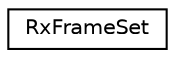 digraph "Graphical Class Hierarchy"
{
 // LATEX_PDF_SIZE
  edge [fontname="Helvetica",fontsize="10",labelfontname="Helvetica",labelfontsize="10"];
  node [fontname="Helvetica",fontsize="10",shape=record];
  rankdir="LR";
  Node0 [label="RxFrameSet",height=0.2,width=0.4,color="black", fillcolor="white", style="filled",URL="$classRxFrameSet.html",tooltip=" "];
}
